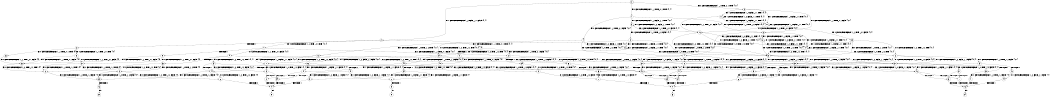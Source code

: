 digraph BCG {
size = "7, 10.5";
center = TRUE;
node [shape = circle];
0 [peripheries = 2];
0 -> 1 [label = "EX !0 !ATOMIC_EXCH_BRANCH (1, +1, TRUE, +0, 1, TRUE) !{0, 1}"];
0 -> 2 [label = "EX !1 !ATOMIC_EXCH_BRANCH (1, +0, FALSE, +1, 1, FALSE) !{0, 1}"];
0 -> 3 [label = "EX !0 !ATOMIC_EXCH_BRANCH (1, +1, TRUE, +0, 1, TRUE) !{0, 1}"];
1 -> 4 [label = "EX !0 !ATOMIC_EXCH_BRANCH (1, +1, TRUE, +0, 1, FALSE) !{0, 1}"];
1 -> 5 [label = "EX !1 !ATOMIC_EXCH_BRANCH (1, +0, FALSE, +1, 1, TRUE) !{0, 1}"];
1 -> 6 [label = "EX !0 !ATOMIC_EXCH_BRANCH (1, +1, TRUE, +0, 1, FALSE) !{0, 1}"];
2 -> 7 [label = "EX !0 !ATOMIC_EXCH_BRANCH (1, +1, TRUE, +0, 1, TRUE) !{0, 1}"];
2 -> 8 [label = "TERMINATE !1"];
2 -> 9 [label = "EX !0 !ATOMIC_EXCH_BRANCH (1, +1, TRUE, +0, 1, TRUE) !{0, 1}"];
3 -> 10 [label = "EX !1 !ATOMIC_EXCH_BRANCH (1, +0, FALSE, +1, 1, TRUE) !{0, 1}"];
3 -> 6 [label = "EX !0 !ATOMIC_EXCH_BRANCH (1, +1, TRUE, +0, 1, FALSE) !{0, 1}"];
3 -> 11 [label = "EX !1 !ATOMIC_EXCH_BRANCH (1, +0, FALSE, +1, 1, TRUE) !{0, 1}"];
4 -> 12 [label = "EX !0 !ATOMIC_EXCH_BRANCH (1, +0, TRUE, +1, 2, TRUE) !{0, 1}"];
4 -> 13 [label = "EX !1 !ATOMIC_EXCH_BRANCH (1, +0, FALSE, +1, 1, TRUE) !{0, 1}"];
4 -> 14 [label = "EX !0 !ATOMIC_EXCH_BRANCH (1, +0, TRUE, +1, 2, TRUE) !{0, 1}"];
5 -> 15 [label = "EX !0 !ATOMIC_EXCH_BRANCH (1, +1, TRUE, +0, 1, FALSE) !{0, 1}"];
5 -> 5 [label = "EX !1 !ATOMIC_EXCH_BRANCH (1, +0, FALSE, +1, 1, TRUE) !{0, 1}"];
5 -> 16 [label = "EX !0 !ATOMIC_EXCH_BRANCH (1, +1, TRUE, +0, 1, FALSE) !{0, 1}"];
6 -> 17 [label = "EX !1 !ATOMIC_EXCH_BRANCH (1, +0, FALSE, +1, 1, TRUE) !{0, 1}"];
6 -> 14 [label = "EX !0 !ATOMIC_EXCH_BRANCH (1, +0, TRUE, +1, 2, TRUE) !{0, 1}"];
6 -> 18 [label = "EX !1 !ATOMIC_EXCH_BRANCH (1, +0, FALSE, +1, 1, TRUE) !{0, 1}"];
7 -> 19 [label = "EX !0 !ATOMIC_EXCH_BRANCH (1, +1, TRUE, +0, 1, FALSE) !{0, 1}"];
7 -> 20 [label = "TERMINATE !1"];
7 -> 21 [label = "EX !0 !ATOMIC_EXCH_BRANCH (1, +1, TRUE, +0, 1, FALSE) !{0, 1}"];
8 -> 22 [label = "EX !0 !ATOMIC_EXCH_BRANCH (1, +1, TRUE, +0, 1, TRUE) !{0}"];
8 -> 23 [label = "EX !0 !ATOMIC_EXCH_BRANCH (1, +1, TRUE, +0, 1, TRUE) !{0}"];
9 -> 21 [label = "EX !0 !ATOMIC_EXCH_BRANCH (1, +1, TRUE, +0, 1, FALSE) !{0, 1}"];
9 -> 24 [label = "TERMINATE !1"];
10 -> 25 [label = "EX !0 !ATOMIC_EXCH_BRANCH (1, +1, TRUE, +0, 1, FALSE) !{0, 1}"];
10 -> 10 [label = "EX !1 !ATOMIC_EXCH_BRANCH (1, +0, FALSE, +1, 1, TRUE) !{0, 1}"];
10 -> 16 [label = "EX !0 !ATOMIC_EXCH_BRANCH (1, +1, TRUE, +0, 1, FALSE) !{0, 1}"];
11 -> 10 [label = "EX !1 !ATOMIC_EXCH_BRANCH (1, +0, FALSE, +1, 1, TRUE) !{0, 1}"];
11 -> 16 [label = "EX !0 !ATOMIC_EXCH_BRANCH (1, +1, TRUE, +0, 1, FALSE) !{0, 1}"];
11 -> 11 [label = "EX !1 !ATOMIC_EXCH_BRANCH (1, +0, FALSE, +1, 1, TRUE) !{0, 1}"];
12 -> 26 [label = "EX !0 !ATOMIC_EXCH_BRANCH (1, +0, TRUE, +1, 2, FALSE) !{0, 1}"];
12 -> 27 [label = "EX !1 !ATOMIC_EXCH_BRANCH (1, +0, FALSE, +1, 1, FALSE) !{0, 1}"];
12 -> 28 [label = "EX !0 !ATOMIC_EXCH_BRANCH (1, +0, TRUE, +1, 2, FALSE) !{0, 1}"];
13 -> 29 [label = "EX !0 !ATOMIC_EXCH_BRANCH (1, +0, TRUE, +1, 2, TRUE) !{0, 1}"];
13 -> 13 [label = "EX !1 !ATOMIC_EXCH_BRANCH (1, +0, FALSE, +1, 1, TRUE) !{0, 1}"];
13 -> 30 [label = "EX !0 !ATOMIC_EXCH_BRANCH (1, +0, TRUE, +1, 2, TRUE) !{0, 1}"];
14 -> 31 [label = "EX !1 !ATOMIC_EXCH_BRANCH (1, +0, FALSE, +1, 1, FALSE) !{0, 1}"];
14 -> 28 [label = "EX !0 !ATOMIC_EXCH_BRANCH (1, +0, TRUE, +1, 2, FALSE) !{0, 1}"];
14 -> 32 [label = "EX !1 !ATOMIC_EXCH_BRANCH (1, +0, FALSE, +1, 1, FALSE) !{0, 1}"];
15 -> 29 [label = "EX !0 !ATOMIC_EXCH_BRANCH (1, +0, TRUE, +1, 2, TRUE) !{0, 1}"];
15 -> 13 [label = "EX !1 !ATOMIC_EXCH_BRANCH (1, +0, FALSE, +1, 1, TRUE) !{0, 1}"];
15 -> 30 [label = "EX !0 !ATOMIC_EXCH_BRANCH (1, +0, TRUE, +1, 2, TRUE) !{0, 1}"];
16 -> 17 [label = "EX !1 !ATOMIC_EXCH_BRANCH (1, +0, FALSE, +1, 1, TRUE) !{0, 1}"];
16 -> 30 [label = "EX !0 !ATOMIC_EXCH_BRANCH (1, +0, TRUE, +1, 2, TRUE) !{0, 1}"];
16 -> 18 [label = "EX !1 !ATOMIC_EXCH_BRANCH (1, +0, FALSE, +1, 1, TRUE) !{0, 1}"];
17 -> 33 [label = "EX !0 !ATOMIC_EXCH_BRANCH (1, +0, TRUE, +1, 2, TRUE) !{0, 1}"];
17 -> 17 [label = "EX !1 !ATOMIC_EXCH_BRANCH (1, +0, FALSE, +1, 1, TRUE) !{0, 1}"];
17 -> 30 [label = "EX !0 !ATOMIC_EXCH_BRANCH (1, +0, TRUE, +1, 2, TRUE) !{0, 1}"];
18 -> 17 [label = "EX !1 !ATOMIC_EXCH_BRANCH (1, +0, FALSE, +1, 1, TRUE) !{0, 1}"];
18 -> 30 [label = "EX !0 !ATOMIC_EXCH_BRANCH (1, +0, TRUE, +1, 2, TRUE) !{0, 1}"];
18 -> 18 [label = "EX !1 !ATOMIC_EXCH_BRANCH (1, +0, FALSE, +1, 1, TRUE) !{0, 1}"];
19 -> 34 [label = "EX !0 !ATOMIC_EXCH_BRANCH (1, +0, TRUE, +1, 2, TRUE) !{0, 1}"];
19 -> 35 [label = "TERMINATE !1"];
19 -> 36 [label = "EX !0 !ATOMIC_EXCH_BRANCH (1, +0, TRUE, +1, 2, TRUE) !{0, 1}"];
20 -> 37 [label = "EX !0 !ATOMIC_EXCH_BRANCH (1, +1, TRUE, +0, 1, FALSE) !{0}"];
20 -> 38 [label = "EX !0 !ATOMIC_EXCH_BRANCH (1, +1, TRUE, +0, 1, FALSE) !{0}"];
21 -> 36 [label = "EX !0 !ATOMIC_EXCH_BRANCH (1, +0, TRUE, +1, 2, TRUE) !{0, 1}"];
21 -> 39 [label = "TERMINATE !1"];
22 -> 37 [label = "EX !0 !ATOMIC_EXCH_BRANCH (1, +1, TRUE, +0, 1, FALSE) !{0}"];
22 -> 38 [label = "EX !0 !ATOMIC_EXCH_BRANCH (1, +1, TRUE, +0, 1, FALSE) !{0}"];
23 -> 38 [label = "EX !0 !ATOMIC_EXCH_BRANCH (1, +1, TRUE, +0, 1, FALSE) !{0}"];
24 -> 40 [label = "EX !0 !ATOMIC_EXCH_BRANCH (1, +1, TRUE, +0, 1, FALSE) !{0}"];
25 -> 33 [label = "EX !0 !ATOMIC_EXCH_BRANCH (1, +0, TRUE, +1, 2, TRUE) !{0, 1}"];
25 -> 17 [label = "EX !1 !ATOMIC_EXCH_BRANCH (1, +0, FALSE, +1, 1, TRUE) !{0, 1}"];
25 -> 30 [label = "EX !0 !ATOMIC_EXCH_BRANCH (1, +0, TRUE, +1, 2, TRUE) !{0, 1}"];
26 -> 41 [label = "EX !1 !ATOMIC_EXCH_BRANCH (1, +0, FALSE, +1, 1, FALSE) !{0, 1}"];
26 -> 42 [label = "TERMINATE !0"];
27 -> 43 [label = "EX !0 !ATOMIC_EXCH_BRANCH (1, +0, TRUE, +1, 2, FALSE) !{0, 1}"];
27 -> 44 [label = "TERMINATE !1"];
27 -> 45 [label = "EX !0 !ATOMIC_EXCH_BRANCH (1, +0, TRUE, +1, 2, FALSE) !{0, 1}"];
28 -> 46 [label = "EX !1 !ATOMIC_EXCH_BRANCH (1, +0, FALSE, +1, 1, FALSE) !{0, 1}"];
28 -> 47 [label = "EX !1 !ATOMIC_EXCH_BRANCH (1, +0, FALSE, +1, 1, FALSE) !{0, 1}"];
28 -> 48 [label = "TERMINATE !0"];
29 -> 49 [label = "EX !0 !ATOMIC_EXCH_BRANCH (1, +0, TRUE, +1, 2, FALSE) !{0, 1}"];
29 -> 27 [label = "EX !1 !ATOMIC_EXCH_BRANCH (1, +0, FALSE, +1, 1, FALSE) !{0, 1}"];
29 -> 50 [label = "EX !0 !ATOMIC_EXCH_BRANCH (1, +0, TRUE, +1, 2, FALSE) !{0, 1}"];
30 -> 31 [label = "EX !1 !ATOMIC_EXCH_BRANCH (1, +0, FALSE, +1, 1, FALSE) !{0, 1}"];
30 -> 50 [label = "EX !0 !ATOMIC_EXCH_BRANCH (1, +0, TRUE, +1, 2, FALSE) !{0, 1}"];
30 -> 32 [label = "EX !1 !ATOMIC_EXCH_BRANCH (1, +0, FALSE, +1, 1, FALSE) !{0, 1}"];
31 -> 51 [label = "EX !0 !ATOMIC_EXCH_BRANCH (1, +0, TRUE, +1, 2, FALSE) !{0, 1}"];
31 -> 52 [label = "TERMINATE !1"];
31 -> 45 [label = "EX !0 !ATOMIC_EXCH_BRANCH (1, +0, TRUE, +1, 2, FALSE) !{0, 1}"];
32 -> 45 [label = "EX !0 !ATOMIC_EXCH_BRANCH (1, +0, TRUE, +1, 2, FALSE) !{0, 1}"];
32 -> 53 [label = "TERMINATE !1"];
33 -> 54 [label = "EX !0 !ATOMIC_EXCH_BRANCH (1, +0, TRUE, +1, 2, FALSE) !{0, 1}"];
33 -> 31 [label = "EX !1 !ATOMIC_EXCH_BRANCH (1, +0, FALSE, +1, 1, FALSE) !{0, 1}"];
33 -> 50 [label = "EX !0 !ATOMIC_EXCH_BRANCH (1, +0, TRUE, +1, 2, FALSE) !{0, 1}"];
34 -> 43 [label = "EX !0 !ATOMIC_EXCH_BRANCH (1, +0, TRUE, +1, 2, FALSE) !{0, 1}"];
34 -> 44 [label = "TERMINATE !1"];
34 -> 45 [label = "EX !0 !ATOMIC_EXCH_BRANCH (1, +0, TRUE, +1, 2, FALSE) !{0, 1}"];
35 -> 55 [label = "EX !0 !ATOMIC_EXCH_BRANCH (1, +0, TRUE, +1, 2, TRUE) !{0}"];
35 -> 56 [label = "EX !0 !ATOMIC_EXCH_BRANCH (1, +0, TRUE, +1, 2, TRUE) !{0}"];
36 -> 45 [label = "EX !0 !ATOMIC_EXCH_BRANCH (1, +0, TRUE, +1, 2, FALSE) !{0, 1}"];
36 -> 53 [label = "TERMINATE !1"];
37 -> 55 [label = "EX !0 !ATOMIC_EXCH_BRANCH (1, +0, TRUE, +1, 2, TRUE) !{0}"];
37 -> 56 [label = "EX !0 !ATOMIC_EXCH_BRANCH (1, +0, TRUE, +1, 2, TRUE) !{0}"];
38 -> 56 [label = "EX !0 !ATOMIC_EXCH_BRANCH (1, +0, TRUE, +1, 2, TRUE) !{0}"];
39 -> 57 [label = "EX !0 !ATOMIC_EXCH_BRANCH (1, +0, TRUE, +1, 2, TRUE) !{0}"];
40 -> 57 [label = "EX !0 !ATOMIC_EXCH_BRANCH (1, +0, TRUE, +1, 2, TRUE) !{0}"];
41 -> 58 [label = "TERMINATE !0"];
41 -> 59 [label = "TERMINATE !1"];
42 -> 60 [label = "EX !1 !ATOMIC_EXCH_BRANCH (1, +0, FALSE, +1, 1, FALSE) !{1}"];
42 -> 61 [label = "EX !1 !ATOMIC_EXCH_BRANCH (1, +0, FALSE, +1, 1, FALSE) !{1}"];
43 -> 58 [label = "TERMINATE !0"];
43 -> 59 [label = "TERMINATE !1"];
44 -> 62 [label = "EX !0 !ATOMIC_EXCH_BRANCH (1, +0, TRUE, +1, 2, FALSE) !{0}"];
44 -> 63 [label = "EX !0 !ATOMIC_EXCH_BRANCH (1, +0, TRUE, +1, 2, FALSE) !{0}"];
45 -> 64 [label = "TERMINATE !0"];
45 -> 65 [label = "TERMINATE !1"];
46 -> 66 [label = "TERMINATE !0"];
46 -> 67 [label = "TERMINATE !1"];
47 -> 64 [label = "TERMINATE !0"];
47 -> 65 [label = "TERMINATE !1"];
48 -> 68 [label = "EX !1 !ATOMIC_EXCH_BRANCH (1, +0, FALSE, +1, 1, FALSE) !{1}"];
49 -> 41 [label = "EX !1 !ATOMIC_EXCH_BRANCH (1, +0, FALSE, +1, 1, FALSE) !{0, 1}"];
49 -> 69 [label = "TERMINATE !0"];
50 -> 46 [label = "EX !1 !ATOMIC_EXCH_BRANCH (1, +0, FALSE, +1, 1, FALSE) !{0, 1}"];
50 -> 47 [label = "EX !1 !ATOMIC_EXCH_BRANCH (1, +0, FALSE, +1, 1, FALSE) !{0, 1}"];
50 -> 70 [label = "TERMINATE !0"];
51 -> 66 [label = "TERMINATE !0"];
51 -> 67 [label = "TERMINATE !1"];
52 -> 71 [label = "EX !0 !ATOMIC_EXCH_BRANCH (1, +0, TRUE, +1, 2, FALSE) !{0}"];
53 -> 72 [label = "EX !0 !ATOMIC_EXCH_BRANCH (1, +0, TRUE, +1, 2, FALSE) !{0}"];
54 -> 46 [label = "EX !1 !ATOMIC_EXCH_BRANCH (1, +0, FALSE, +1, 1, FALSE) !{0, 1}"];
54 -> 73 [label = "TERMINATE !0"];
55 -> 62 [label = "EX !0 !ATOMIC_EXCH_BRANCH (1, +0, TRUE, +1, 2, FALSE) !{0}"];
55 -> 63 [label = "EX !0 !ATOMIC_EXCH_BRANCH (1, +0, TRUE, +1, 2, FALSE) !{0}"];
56 -> 63 [label = "EX !0 !ATOMIC_EXCH_BRANCH (1, +0, TRUE, +1, 2, FALSE) !{0}"];
57 -> 72 [label = "EX !0 !ATOMIC_EXCH_BRANCH (1, +0, TRUE, +1, 2, FALSE) !{0}"];
58 -> 74 [label = "TERMINATE !1"];
59 -> 74 [label = "TERMINATE !0"];
60 -> 74 [label = "TERMINATE !1"];
61 -> 75 [label = "TERMINATE !1"];
62 -> 74 [label = "TERMINATE !0"];
63 -> 76 [label = "TERMINATE !0"];
64 -> 77 [label = "TERMINATE !1"];
65 -> 77 [label = "TERMINATE !0"];
66 -> 78 [label = "TERMINATE !1"];
67 -> 78 [label = "TERMINATE !0"];
68 -> 77 [label = "TERMINATE !1"];
69 -> 60 [label = "EX !1 !ATOMIC_EXCH_BRANCH (1, +0, FALSE, +1, 1, FALSE) !{1}"];
69 -> 61 [label = "EX !1 !ATOMIC_EXCH_BRANCH (1, +0, FALSE, +1, 1, FALSE) !{1}"];
70 -> 68 [label = "EX !1 !ATOMIC_EXCH_BRANCH (1, +0, FALSE, +1, 1, FALSE) !{1}"];
71 -> 78 [label = "TERMINATE !0"];
72 -> 77 [label = "TERMINATE !0"];
73 -> 79 [label = "EX !1 !ATOMIC_EXCH_BRANCH (1, +0, FALSE, +1, 1, FALSE) !{1}"];
74 -> 80 [label = "exit"];
75 -> 81 [label = "exit"];
76 -> 82 [label = "exit"];
77 -> 83 [label = "exit"];
78 -> 84 [label = "exit"];
79 -> 78 [label = "TERMINATE !1"];
}

